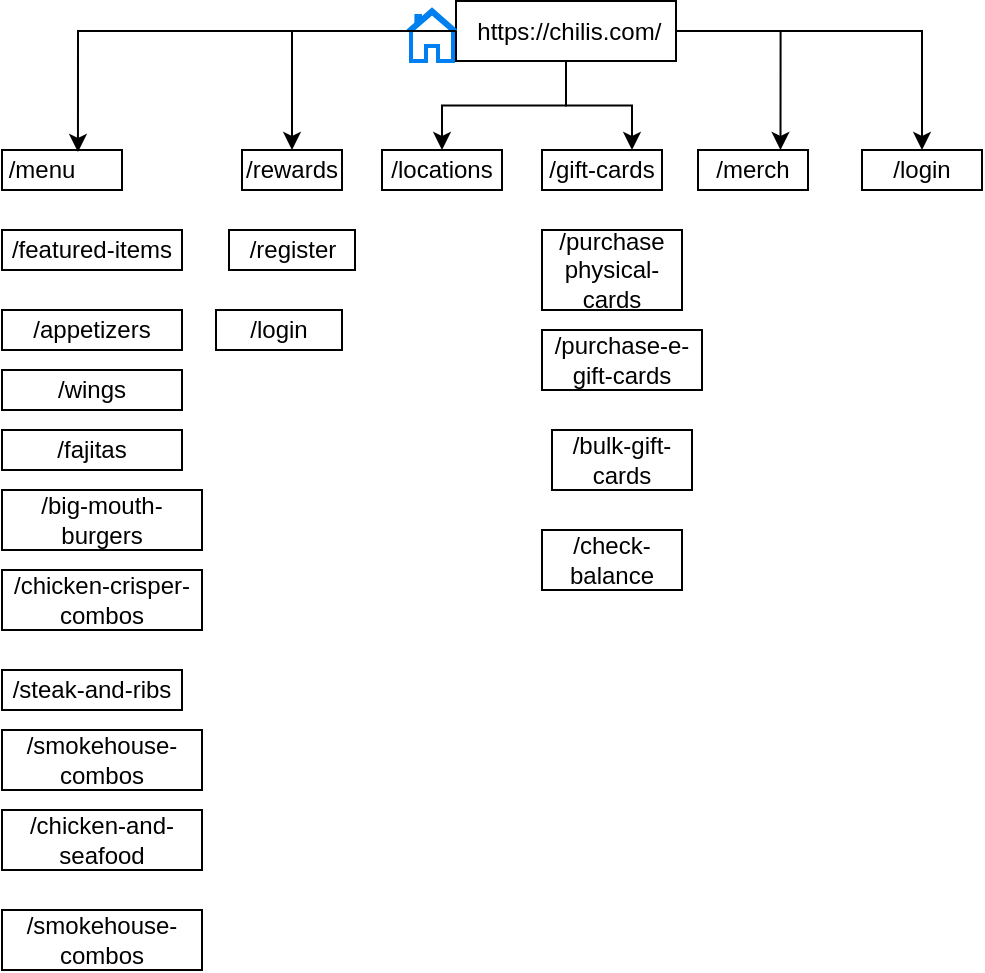 <mxfile version="24.2.0" type="github">
  <diagram name="Page-1" id="PSdes31Rnnlw_tgahbyj">
    <mxGraphModel dx="1280" dy="675" grid="1" gridSize="10" guides="1" tooltips="1" connect="1" arrows="1" fold="1" page="1" pageScale="1" pageWidth="850" pageHeight="1100" math="0" shadow="0">
      <root>
        <mxCell id="0" />
        <mxCell id="1" parent="0" />
        <mxCell id="0PAF0eVwtVLL-mnTtXqf-24" style="edgeStyle=orthogonalEdgeStyle;rounded=0;orthogonalLoop=1;jettySize=auto;html=1;entryX=0.5;entryY=0;entryDx=0;entryDy=0;" edge="1" parent="1" source="0PAF0eVwtVLL-mnTtXqf-1" target="0PAF0eVwtVLL-mnTtXqf-2">
          <mxGeometry relative="1" as="geometry" />
        </mxCell>
        <mxCell id="0PAF0eVwtVLL-mnTtXqf-25" style="edgeStyle=orthogonalEdgeStyle;rounded=0;orthogonalLoop=1;jettySize=auto;html=1;entryX=0.5;entryY=0;entryDx=0;entryDy=0;" edge="1" parent="1" source="0PAF0eVwtVLL-mnTtXqf-1" target="0PAF0eVwtVLL-mnTtXqf-6">
          <mxGeometry relative="1" as="geometry" />
        </mxCell>
        <mxCell id="0PAF0eVwtVLL-mnTtXqf-26" value="" style="edgeStyle=orthogonalEdgeStyle;rounded=0;orthogonalLoop=1;jettySize=auto;html=1;" edge="1" parent="1" source="0PAF0eVwtVLL-mnTtXqf-1" target="0PAF0eVwtVLL-mnTtXqf-5">
          <mxGeometry relative="1" as="geometry" />
        </mxCell>
        <mxCell id="0PAF0eVwtVLL-mnTtXqf-28" style="edgeStyle=orthogonalEdgeStyle;rounded=0;orthogonalLoop=1;jettySize=auto;html=1;entryX=0.75;entryY=0;entryDx=0;entryDy=0;" edge="1" parent="1" source="0PAF0eVwtVLL-mnTtXqf-1" target="0PAF0eVwtVLL-mnTtXqf-3">
          <mxGeometry relative="1" as="geometry" />
        </mxCell>
        <mxCell id="0PAF0eVwtVLL-mnTtXqf-29" style="edgeStyle=orthogonalEdgeStyle;rounded=0;orthogonalLoop=1;jettySize=auto;html=1;entryX=0.75;entryY=0;entryDx=0;entryDy=0;" edge="1" parent="1" source="0PAF0eVwtVLL-mnTtXqf-1" target="0PAF0eVwtVLL-mnTtXqf-4">
          <mxGeometry relative="1" as="geometry" />
        </mxCell>
        <mxCell id="0PAF0eVwtVLL-mnTtXqf-1" value="&amp;nbsp;https://chilis.com/" style="rounded=0;whiteSpace=wrap;html=1;" vertex="1" parent="1">
          <mxGeometry x="277" y="125.5" width="110" height="30" as="geometry" />
        </mxCell>
        <mxCell id="0PAF0eVwtVLL-mnTtXqf-2" value="/login" style="rounded=0;whiteSpace=wrap;html=1;" vertex="1" parent="1">
          <mxGeometry x="480" y="200" width="60" height="20" as="geometry" />
        </mxCell>
        <mxCell id="0PAF0eVwtVLL-mnTtXqf-3" value="/merch" style="rounded=0;whiteSpace=wrap;html=1;" vertex="1" parent="1">
          <mxGeometry x="398" y="200" width="55" height="20" as="geometry" />
        </mxCell>
        <mxCell id="0PAF0eVwtVLL-mnTtXqf-4" value="/gift-cards" style="rounded=0;whiteSpace=wrap;html=1;" vertex="1" parent="1">
          <mxGeometry x="320" y="200" width="60" height="20" as="geometry" />
        </mxCell>
        <mxCell id="0PAF0eVwtVLL-mnTtXqf-5" value="/locations" style="rounded=0;whiteSpace=wrap;html=1;" vertex="1" parent="1">
          <mxGeometry x="240" y="200" width="60" height="20" as="geometry" />
        </mxCell>
        <mxCell id="0PAF0eVwtVLL-mnTtXqf-6" value="/rewards" style="rounded=0;whiteSpace=wrap;html=1;" vertex="1" parent="1">
          <mxGeometry x="170" y="200" width="50" height="20" as="geometry" />
        </mxCell>
        <mxCell id="0PAF0eVwtVLL-mnTtXqf-7" value="/menu&lt;span style=&quot;white-space: pre;&quot;&gt;&#x9;&lt;/span&gt;" style="rounded=0;whiteSpace=wrap;html=1;" vertex="1" parent="1">
          <mxGeometry x="50" y="200" width="60" height="20" as="geometry" />
        </mxCell>
        <mxCell id="0PAF0eVwtVLL-mnTtXqf-8" value="/featured-items" style="rounded=0;whiteSpace=wrap;html=1;" vertex="1" parent="1">
          <mxGeometry x="50" y="240" width="90" height="20" as="geometry" />
        </mxCell>
        <mxCell id="0PAF0eVwtVLL-mnTtXqf-9" value="" style="html=1;verticalLabelPosition=bottom;align=center;labelBackgroundColor=#ffffff;verticalAlign=top;strokeWidth=2;strokeColor=#0080F0;shadow=0;dashed=0;shape=mxgraph.ios7.icons.home;" vertex="1" parent="1">
          <mxGeometry x="253" y="130" width="24" height="25.5" as="geometry" />
        </mxCell>
        <mxCell id="0PAF0eVwtVLL-mnTtXqf-12" value="/fajitas" style="rounded=0;whiteSpace=wrap;html=1;" vertex="1" parent="1">
          <mxGeometry x="50" y="340" width="90" height="20" as="geometry" />
        </mxCell>
        <mxCell id="0PAF0eVwtVLL-mnTtXqf-13" value="/appetizers" style="rounded=0;whiteSpace=wrap;html=1;" vertex="1" parent="1">
          <mxGeometry x="50" y="280" width="90" height="20" as="geometry" />
        </mxCell>
        <mxCell id="0PAF0eVwtVLL-mnTtXqf-14" value="/wings" style="rounded=0;whiteSpace=wrap;html=1;" vertex="1" parent="1">
          <mxGeometry x="50" y="310" width="90" height="20" as="geometry" />
        </mxCell>
        <mxCell id="0PAF0eVwtVLL-mnTtXqf-16" value="/smokehouse-combos" style="rounded=0;whiteSpace=wrap;html=1;" vertex="1" parent="1">
          <mxGeometry x="50" y="490" width="100" height="30" as="geometry" />
        </mxCell>
        <mxCell id="0PAF0eVwtVLL-mnTtXqf-17" value="/big-mouth-burgers" style="rounded=0;whiteSpace=wrap;html=1;" vertex="1" parent="1">
          <mxGeometry x="50" y="370" width="100" height="30" as="geometry" />
        </mxCell>
        <mxCell id="0PAF0eVwtVLL-mnTtXqf-18" value="/steak-and-ribs" style="rounded=0;whiteSpace=wrap;html=1;" vertex="1" parent="1">
          <mxGeometry x="50" y="460" width="90" height="20" as="geometry" />
        </mxCell>
        <mxCell id="0PAF0eVwtVLL-mnTtXqf-19" value="/chicken-crisper-combos" style="rounded=0;whiteSpace=wrap;html=1;" vertex="1" parent="1">
          <mxGeometry x="50" y="410" width="100" height="30" as="geometry" />
        </mxCell>
        <mxCell id="0PAF0eVwtVLL-mnTtXqf-20" value="/chicken-and-seafood" style="rounded=0;whiteSpace=wrap;html=1;" vertex="1" parent="1">
          <mxGeometry x="50" y="530" width="100" height="30" as="geometry" />
        </mxCell>
        <mxCell id="0PAF0eVwtVLL-mnTtXqf-21" value="/smokehouse-combos" style="rounded=0;whiteSpace=wrap;html=1;" vertex="1" parent="1">
          <mxGeometry x="50" y="580" width="100" height="30" as="geometry" />
        </mxCell>
        <mxCell id="0PAF0eVwtVLL-mnTtXqf-23" style="edgeStyle=orthogonalEdgeStyle;rounded=0;orthogonalLoop=1;jettySize=auto;html=1;entryX=0.633;entryY=0.05;entryDx=0;entryDy=0;entryPerimeter=0;" edge="1" parent="1" source="0PAF0eVwtVLL-mnTtXqf-1" target="0PAF0eVwtVLL-mnTtXqf-7">
          <mxGeometry relative="1" as="geometry" />
        </mxCell>
        <mxCell id="0PAF0eVwtVLL-mnTtXqf-31" value="/register" style="whiteSpace=wrap;html=1;" vertex="1" parent="1">
          <mxGeometry x="163.5" y="240" width="63" height="20" as="geometry" />
        </mxCell>
        <mxCell id="0PAF0eVwtVLL-mnTtXqf-32" value="/login" style="whiteSpace=wrap;html=1;" vertex="1" parent="1">
          <mxGeometry x="157" y="280" width="63" height="20" as="geometry" />
        </mxCell>
        <mxCell id="0PAF0eVwtVLL-mnTtXqf-33" style="edgeStyle=orthogonalEdgeStyle;rounded=0;orthogonalLoop=1;jettySize=auto;html=1;exitX=0.5;exitY=1;exitDx=0;exitDy=0;" edge="1" parent="1" source="0PAF0eVwtVLL-mnTtXqf-32" target="0PAF0eVwtVLL-mnTtXqf-32">
          <mxGeometry relative="1" as="geometry" />
        </mxCell>
        <mxCell id="0PAF0eVwtVLL-mnTtXqf-35" value="/purchase physical-cards" style="rounded=0;whiteSpace=wrap;html=1;" vertex="1" parent="1">
          <mxGeometry x="320" y="240" width="70" height="40" as="geometry" />
        </mxCell>
        <mxCell id="0PAF0eVwtVLL-mnTtXqf-36" value="/purchase-e-gift-cards" style="rounded=0;whiteSpace=wrap;html=1;" vertex="1" parent="1">
          <mxGeometry x="320" y="290" width="80" height="30" as="geometry" />
        </mxCell>
        <mxCell id="0PAF0eVwtVLL-mnTtXqf-37" value="/bulk-gift-cards" style="rounded=0;whiteSpace=wrap;html=1;" vertex="1" parent="1">
          <mxGeometry x="325" y="340" width="70" height="30" as="geometry" />
        </mxCell>
        <mxCell id="0PAF0eVwtVLL-mnTtXqf-38" value="/check-balance" style="rounded=0;whiteSpace=wrap;html=1;" vertex="1" parent="1">
          <mxGeometry x="320" y="390" width="70" height="30" as="geometry" />
        </mxCell>
      </root>
    </mxGraphModel>
  </diagram>
</mxfile>
